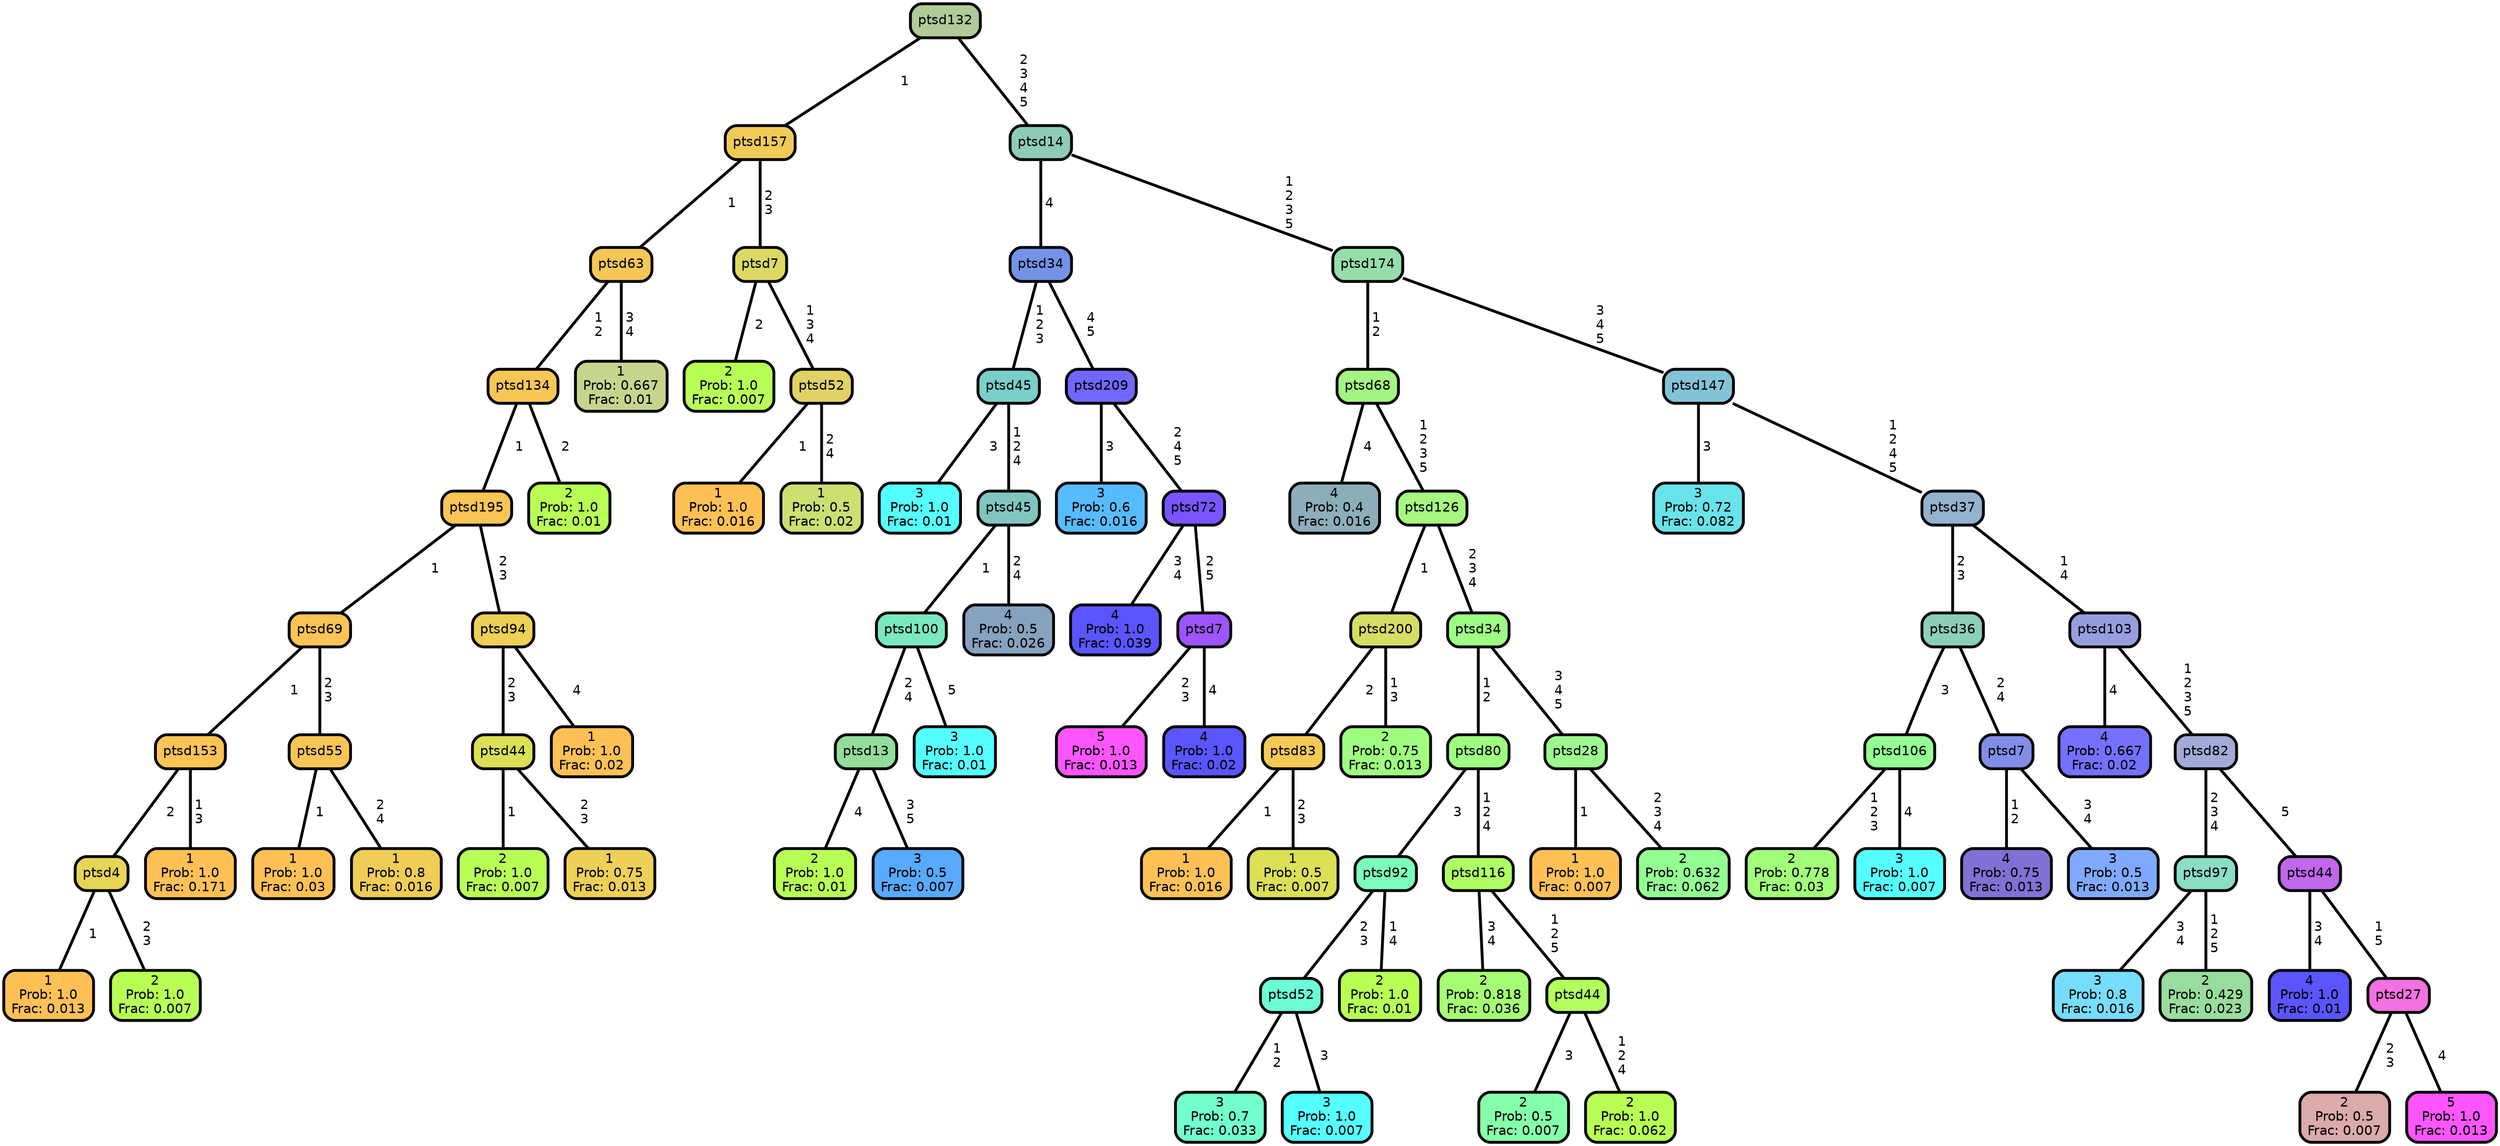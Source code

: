 graph Tree {
node [shape=box, style="filled, rounded",color="black",penwidth="3",fontcolor="black",                 fontname=helvetica] ;
graph [ranksep="0 equally", splines=straight,                 bgcolor=transparent, dpi=60] ;
edge [fontname=helvetica, color=black] ;
0 [label="1
Prob: 1.0
Frac: 0.013", fillcolor="#ffc155"] ;
1 [label="ptsd4",href=".//ptsd4.svg", fillcolor="#e7d555"] ;
2 [label="2
Prob: 1.0
Frac: 0.007", fillcolor="#b8ff55"] ;
3 [label="ptsd153",href=".//ptsd153.svg", fillcolor="#fcc355"] ;
4 [label="1
Prob: 1.0
Frac: 0.171", fillcolor="#ffc155"] ;
5 [label="ptsd69",href=".//ptsd69.svg", fillcolor="#fcc355"] ;
6 [label="1
Prob: 1.0
Frac: 0.03", fillcolor="#ffc155"] ;
7 [label="ptsd55",href=".//ptsd55.svg", fillcolor="#f9c555"] ;
8 [label="1
Prob: 0.8
Frac: 0.016", fillcolor="#f0cd55"] ;
9 [label="ptsd195",href=".//ptsd195.svg", fillcolor="#f9c555"] ;
10 [label="2
Prob: 1.0
Frac: 0.007", fillcolor="#b8ff55"] ;
11 [label="ptsd44",href=".//ptsd44.svg", fillcolor="#dbe055"] ;
12 [label="1
Prob: 0.75
Frac: 0.013", fillcolor="#edd055"] ;
13 [label="ptsd94",href=".//ptsd94.svg", fillcolor="#edd055"] ;
14 [label="1
Prob: 1.0
Frac: 0.02", fillcolor="#ffc155"] ;
15 [label="ptsd134",href=".//ptsd134.svg", fillcolor="#f7c755"] ;
16 [label="2
Prob: 1.0
Frac: 0.01", fillcolor="#b8ff55"] ;
17 [label="ptsd63",href=".//ptsd63.svg", fillcolor="#f6c756"] ;
18 [label="1
Prob: 0.667
Frac: 0.01", fillcolor="#c6d58d"] ;
19 [label="ptsd157",href=".//ptsd157.svg", fillcolor="#f2ca58"] ;
20 [label="2
Prob: 1.0
Frac: 0.007", fillcolor="#b8ff55"] ;
21 [label="ptsd7",href=".//ptsd7.svg", fillcolor="#dcd862"] ;
22 [label="1
Prob: 1.0
Frac: 0.016", fillcolor="#ffc155"] ;
23 [label="ptsd52",href=".//ptsd52.svg", fillcolor="#e2d164"] ;
24 [label="1
Prob: 0.5
Frac: 0.02", fillcolor="#cbe071"] ;
25 [label="ptsd132",href=".//ptsd132.svg", fillcolor="#b0cb98"] ;
26 [label="3
Prob: 1.0
Frac: 0.01", fillcolor="#55ffff"] ;
27 [label="ptsd45",href=".//ptsd45.svg", fillcolor="#79cfc9"] ;
28 [label="2
Prob: 1.0
Frac: 0.01", fillcolor="#b8ff55"] ;
29 [label="ptsd13",href=".//ptsd13.svg", fillcolor="#91dd99"] ;
30 [label="3
Prob: 0.5
Frac: 0.007", fillcolor="#57aaff"] ;
31 [label="ptsd100",href=".//ptsd100.svg", fillcolor="#7ae9bf"] ;
32 [label="3
Prob: 1.0
Frac: 0.01", fillcolor="#55ffff"] ;
33 [label="ptsd45",href=".//ptsd45.svg", fillcolor="#80c6bf"] ;
34 [label="4
Prob: 0.5
Frac: 0.026", fillcolor="#85a2bf"] ;
35 [label="ptsd34",href=".//ptsd34.svg", fillcolor="#7492e8"] ;
36 [label="3
Prob: 0.6
Frac: 0.016", fillcolor="#57bbff"] ;
37 [label="ptsd209",href=".//ptsd209.svg", fillcolor="#7167ff"] ;
38 [label="4
Prob: 1.0
Frac: 0.039", fillcolor="#5a55ff"] ;
39 [label="ptsd72",href=".//ptsd72.svg", fillcolor="#7855ff"] ;
40 [label="5
Prob: 1.0
Frac: 0.013", fillcolor="#ff55ff"] ;
41 [label="ptsd7",href=".//ptsd7.svg", fillcolor="#9c55ff"] ;
42 [label="4
Prob: 1.0
Frac: 0.02", fillcolor="#5a55ff"] ;
43 [label="ptsd14",href=".//ptsd14.svg", fillcolor="#8eccb8"] ;
44 [label="4
Prob: 0.4
Frac: 0.016", fillcolor="#8caebb"] ;
45 [label="ptsd68",href=".//ptsd68.svg", fillcolor="#a4f483"] ;
46 [label="1
Prob: 1.0
Frac: 0.016", fillcolor="#ffc155"] ;
47 [label="ptsd83",href=".//ptsd83.svg", fillcolor="#f4c955"] ;
48 [label="1
Prob: 0.5
Frac: 0.007", fillcolor="#dbe055"] ;
49 [label="ptsd200",href=".//ptsd200.svg", fillcolor="#d5dd64"] ;
50 [label="2
Prob: 0.75
Frac: 0.013", fillcolor="#9fff7f"] ;
51 [label="ptsd126",href=".//ptsd126.svg", fillcolor="#a6f880"] ;
52 [label="3
Prob: 0.7
Frac: 0.033", fillcolor="#72ffcc"] ;
53 [label="ptsd52",href=".//ptsd52.svg", fillcolor="#6dffd4"] ;
54 [label="3
Prob: 1.0
Frac: 0.007", fillcolor="#55ffff"] ;
55 [label="ptsd92",href=".//ptsd92.svg", fillcolor="#7cffbb"] ;
56 [label="2
Prob: 1.0
Frac: 0.01", fillcolor="#b8ff55"] ;
57 [label="ptsd80",href=".//ptsd80.svg", fillcolor="#9eff80"] ;
58 [label="2
Prob: 0.818
Frac: 0.036", fillcolor="#a6ff73"] ;
59 [label="ptsd116",href=".//ptsd116.svg", fillcolor="#aeff64"] ;
60 [label="2
Prob: 0.5
Frac: 0.007", fillcolor="#86ffaa"] ;
61 [label="ptsd44",href=".//ptsd44.svg", fillcolor="#b3ff5d"] ;
62 [label="2
Prob: 1.0
Frac: 0.062", fillcolor="#b8ff55"] ;
63 [label="ptsd34",href=".//ptsd34.svg", fillcolor="#9efd84"] ;
64 [label="1
Prob: 1.0
Frac: 0.007", fillcolor="#ffc155"] ;
65 [label="ptsd28",href=".//ptsd28.svg", fillcolor="#9df98d"] ;
66 [label="2
Prob: 0.632
Frac: 0.062", fillcolor="#93ff93"] ;
67 [label="ptsd174",href=".//ptsd174.svg", fillcolor="#95deaa"] ;
68 [label="3
Prob: 0.72
Frac: 0.082", fillcolor="#68e3ea"] ;
69 [label="ptsd147",href=".//ptsd147.svg", fillcolor="#83c3d8"] ;
70 [label="2
Prob: 0.778
Frac: 0.03", fillcolor="#a2ff7a"] ;
71 [label="ptsd106",href=".//ptsd106.svg", fillcolor="#94ff92"] ;
72 [label="3
Prob: 1.0
Frac: 0.007", fillcolor="#55ffff"] ;
73 [label="ptsd36",href=".//ptsd36.svg", fillcolor="#8ccfb7"] ;
74 [label="4
Prob: 0.75
Frac: 0.013", fillcolor="#8370d4"] ;
75 [label="ptsd7",href=".//ptsd7.svg", fillcolor="#828de9"] ;
76 [label="3
Prob: 0.5
Frac: 0.013", fillcolor="#80aaff"] ;
77 [label="ptsd37",href=".//ptsd37.svg", fillcolor="#92b2ce"] ;
78 [label="4
Prob: 0.667
Frac: 0.02", fillcolor="#7471ff"] ;
79 [label="ptsd103",href=".//ptsd103.svg", fillcolor="#979edf"] ;
80 [label="3
Prob: 0.8
Frac: 0.016", fillcolor="#77ddff"] ;
81 [label="ptsd97",href=".//ptsd97.svg", fillcolor="#8addc6"] ;
82 [label="2
Prob: 0.429
Frac: 0.023", fillcolor="#98dd9d"] ;
83 [label="ptsd82",href=".//ptsd82.svg", fillcolor="#a1abd6"] ;
84 [label="4
Prob: 1.0
Frac: 0.01", fillcolor="#5a55ff"] ;
85 [label="ptsd44",href=".//ptsd44.svg", fillcolor="#c067ec"] ;
86 [label="2
Prob: 0.5
Frac: 0.007", fillcolor="#dbaaaa"] ;
87 [label="ptsd27",href=".//ptsd27.svg", fillcolor="#f371e2"] ;
88 [label="5
Prob: 1.0
Frac: 0.013", fillcolor="#ff55ff"] ;
1 -- 0 [label=" 1",penwidth=3] ;
1 -- 2 [label=" 2\n 3",penwidth=3] ;
3 -- 1 [label=" 2",penwidth=3] ;
3 -- 4 [label=" 1\n 3",penwidth=3] ;
5 -- 3 [label=" 1",penwidth=3] ;
5 -- 7 [label=" 2\n 3",penwidth=3] ;
7 -- 6 [label=" 1",penwidth=3] ;
7 -- 8 [label=" 2\n 4",penwidth=3] ;
9 -- 5 [label=" 1",penwidth=3] ;
9 -- 13 [label=" 2\n 3",penwidth=3] ;
11 -- 10 [label=" 1",penwidth=3] ;
11 -- 12 [label=" 2\n 3",penwidth=3] ;
13 -- 11 [label=" 2\n 3",penwidth=3] ;
13 -- 14 [label=" 4",penwidth=3] ;
15 -- 9 [label=" 1",penwidth=3] ;
15 -- 16 [label=" 2",penwidth=3] ;
17 -- 15 [label=" 1\n 2",penwidth=3] ;
17 -- 18 [label=" 3\n 4",penwidth=3] ;
19 -- 17 [label=" 1",penwidth=3] ;
19 -- 21 [label=" 2\n 3",penwidth=3] ;
21 -- 20 [label=" 2",penwidth=3] ;
21 -- 23 [label=" 1\n 3\n 4",penwidth=3] ;
23 -- 22 [label=" 1",penwidth=3] ;
23 -- 24 [label=" 2\n 4",penwidth=3] ;
25 -- 19 [label=" 1",penwidth=3] ;
25 -- 43 [label=" 2\n 3\n 4\n 5",penwidth=3] ;
27 -- 26 [label=" 3",penwidth=3] ;
27 -- 33 [label=" 1\n 2\n 4",penwidth=3] ;
29 -- 28 [label=" 4",penwidth=3] ;
29 -- 30 [label=" 3\n 5",penwidth=3] ;
31 -- 29 [label=" 2\n 4",penwidth=3] ;
31 -- 32 [label=" 5",penwidth=3] ;
33 -- 31 [label=" 1",penwidth=3] ;
33 -- 34 [label=" 2\n 4",penwidth=3] ;
35 -- 27 [label=" 1\n 2\n 3",penwidth=3] ;
35 -- 37 [label=" 4\n 5",penwidth=3] ;
37 -- 36 [label=" 3",penwidth=3] ;
37 -- 39 [label=" 2\n 4\n 5",penwidth=3] ;
39 -- 38 [label=" 3\n 4",penwidth=3] ;
39 -- 41 [label=" 2\n 5",penwidth=3] ;
41 -- 40 [label=" 2\n 3",penwidth=3] ;
41 -- 42 [label=" 4",penwidth=3] ;
43 -- 35 [label=" 4",penwidth=3] ;
43 -- 67 [label=" 1\n 2\n 3\n 5",penwidth=3] ;
45 -- 44 [label=" 4",penwidth=3] ;
45 -- 51 [label=" 1\n 2\n 3\n 5",penwidth=3] ;
47 -- 46 [label=" 1",penwidth=3] ;
47 -- 48 [label=" 2\n 3",penwidth=3] ;
49 -- 47 [label=" 2",penwidth=3] ;
49 -- 50 [label=" 1\n 3",penwidth=3] ;
51 -- 49 [label=" 1",penwidth=3] ;
51 -- 63 [label=" 2\n 3\n 4",penwidth=3] ;
53 -- 52 [label=" 1\n 2",penwidth=3] ;
53 -- 54 [label=" 3",penwidth=3] ;
55 -- 53 [label=" 2\n 3",penwidth=3] ;
55 -- 56 [label=" 1\n 4",penwidth=3] ;
57 -- 55 [label=" 3",penwidth=3] ;
57 -- 59 [label=" 1\n 2\n 4",penwidth=3] ;
59 -- 58 [label=" 3\n 4",penwidth=3] ;
59 -- 61 [label=" 1\n 2\n 5",penwidth=3] ;
61 -- 60 [label=" 3",penwidth=3] ;
61 -- 62 [label=" 1\n 2\n 4",penwidth=3] ;
63 -- 57 [label=" 1\n 2",penwidth=3] ;
63 -- 65 [label=" 3\n 4\n 5",penwidth=3] ;
65 -- 64 [label=" 1",penwidth=3] ;
65 -- 66 [label=" 2\n 3\n 4",penwidth=3] ;
67 -- 45 [label=" 1\n 2",penwidth=3] ;
67 -- 69 [label=" 3\n 4\n 5",penwidth=3] ;
69 -- 68 [label=" 3",penwidth=3] ;
69 -- 77 [label=" 1\n 2\n 4\n 5",penwidth=3] ;
71 -- 70 [label=" 1\n 2\n 3",penwidth=3] ;
71 -- 72 [label=" 4",penwidth=3] ;
73 -- 71 [label=" 3",penwidth=3] ;
73 -- 75 [label=" 2\n 4",penwidth=3] ;
75 -- 74 [label=" 1\n 2",penwidth=3] ;
75 -- 76 [label=" 3\n 4",penwidth=3] ;
77 -- 73 [label=" 2\n 3",penwidth=3] ;
77 -- 79 [label=" 1\n 4",penwidth=3] ;
79 -- 78 [label=" 4",penwidth=3] ;
79 -- 83 [label=" 1\n 2\n 3\n 5",penwidth=3] ;
81 -- 80 [label=" 3\n 4",penwidth=3] ;
81 -- 82 [label=" 1\n 2\n 5",penwidth=3] ;
83 -- 81 [label=" 2\n 3\n 4",penwidth=3] ;
83 -- 85 [label=" 5",penwidth=3] ;
85 -- 84 [label=" 3\n 4",penwidth=3] ;
85 -- 87 [label=" 1\n 5",penwidth=3] ;
87 -- 86 [label=" 2\n 3",penwidth=3] ;
87 -- 88 [label=" 4",penwidth=3] ;
{rank = same;}}